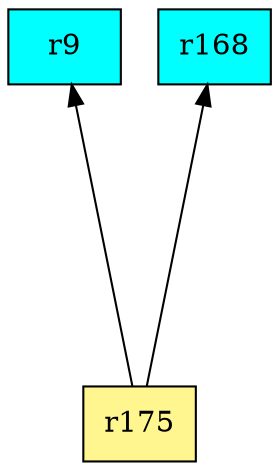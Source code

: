 digraph G {
rankdir=BT;ranksep="2.0";
"r9" [shape=record,fillcolor=cyan,style=filled,label="{r9}"];
"r168" [shape=record,fillcolor=cyan,style=filled,label="{r168}"];
"r175" [shape=record,fillcolor=khaki1,style=filled,label="{r175}"];
"r175" -> "r9"
"r175" -> "r168"
}